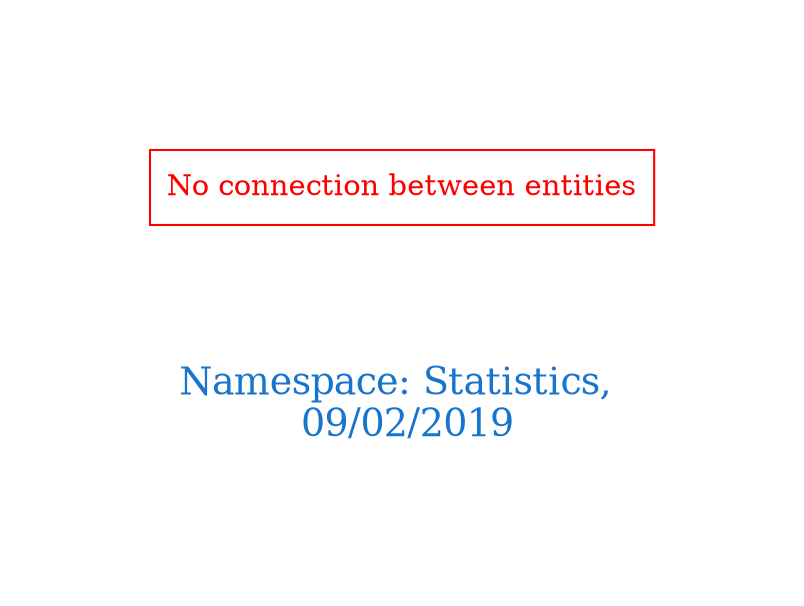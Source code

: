 digraph OGIT_ontology {
 graph [ rankdir= LR,pad=1 
fontsize = 18,
fontcolor= dodgerblue3,label = "\n\n\nNamespace: Statistics, \n 09/02/2019"];
node[shape=polygon];
edge [  color="gray81"];

"No connection between entities" [fontcolor = "red",color="red", shape="polygon"]
}
